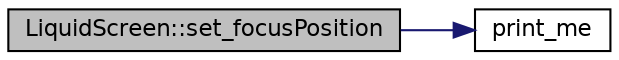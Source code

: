 digraph "LiquidScreen::set_focusPosition"
{
  edge [fontname="Helvetica",fontsize="11",labelfontname="Helvetica",labelfontsize="11"];
  node [fontname="Helvetica",fontsize="11",shape=record];
  rankdir="LR";
  Node25 [label="LiquidScreen::set_focusPosition",height=0.2,width=0.4,color="black", fillcolor="grey75", style="filled", fontcolor="black"];
  Node25 -> Node26 [color="midnightblue",fontsize="11",style="solid",fontname="Helvetica"];
  Node26 [label="print_me",height=0.2,width=0.4,color="black", fillcolor="white", style="filled",URL="$_liquid_menu_8h.html#afdff178c8b0daebe2b907aad7637ac8c",tooltip="Prints the number passed to it in a specific way. "];
}
